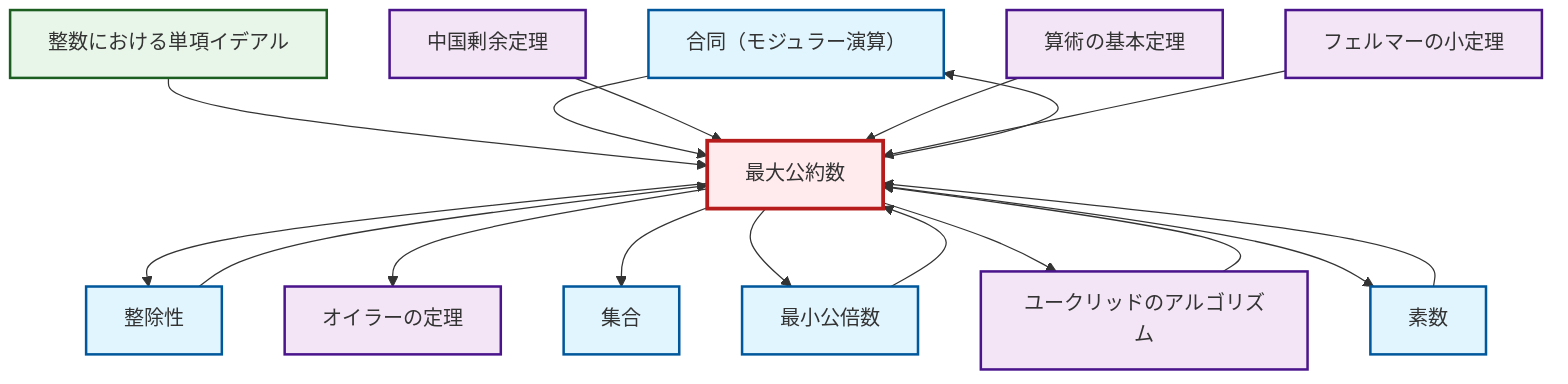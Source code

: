 graph TD
    classDef definition fill:#e1f5fe,stroke:#01579b,stroke-width:2px
    classDef theorem fill:#f3e5f5,stroke:#4a148c,stroke-width:2px
    classDef axiom fill:#fff3e0,stroke:#e65100,stroke-width:2px
    classDef example fill:#e8f5e9,stroke:#1b5e20,stroke-width:2px
    classDef current fill:#ffebee,stroke:#b71c1c,stroke-width:3px
    def-congruence["合同（モジュラー演算）"]:::definition
    def-set["集合"]:::definition
    def-gcd["最大公約数"]:::definition
    thm-chinese-remainder["中国剰余定理"]:::theorem
    def-divisibility["整除性"]:::definition
    thm-fermat-little["フェルマーの小定理"]:::theorem
    thm-fundamental-arithmetic["算術の基本定理"]:::theorem
    def-lcm["最小公倍数"]:::definition
    thm-euclidean-algorithm["ユークリッドのアルゴリズム"]:::theorem
    ex-principal-ideal["整数における単項イデアル"]:::example
    thm-euler["オイラーの定理"]:::theorem
    def-prime["素数"]:::definition
    ex-principal-ideal --> def-gcd
    def-gcd --> def-divisibility
    def-prime --> def-gcd
    def-gcd --> thm-euler
    def-gcd --> def-set
    def-gcd --> def-congruence
    def-divisibility --> def-gcd
    def-gcd --> def-lcm
    def-gcd --> thm-euclidean-algorithm
    def-congruence --> def-gcd
    thm-chinese-remainder --> def-gcd
    thm-fundamental-arithmetic --> def-gcd
    def-gcd --> def-prime
    thm-fermat-little --> def-gcd
    thm-euclidean-algorithm --> def-gcd
    def-lcm --> def-gcd
    class def-gcd current